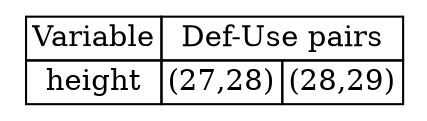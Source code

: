 digraph structs {
node [shape="plaintext"]
struct1 [label=<
<TABLE BORDER="0" CELLBORDER="1" CELLSPACING="0">
<tr><td>Variable</td><td COLSPAN="2">Def-Use pairs</td></tr><tr><td>height</td><td>(27,28)</td><td>(28,29)</td></tr>
</TABLE>
>];
}